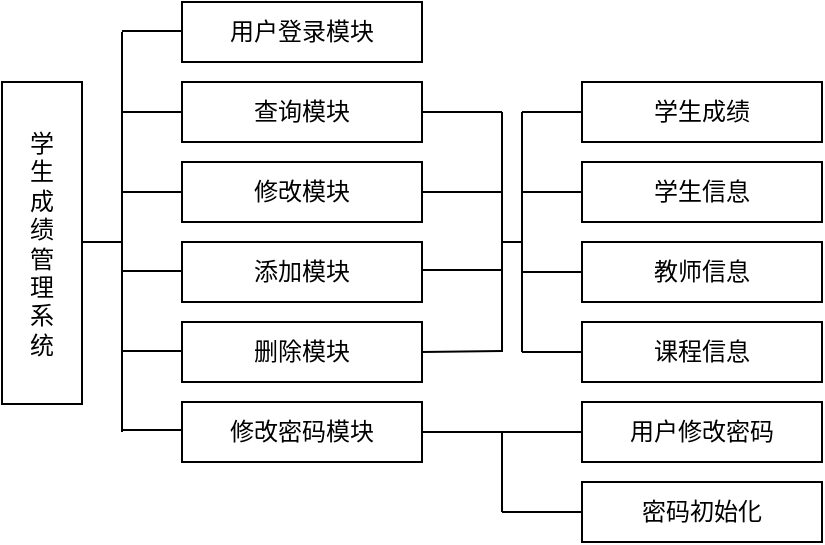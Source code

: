 <mxfile version="10.7.8" type="github"><diagram id="GnE4vLAUKKQEYT-FWXuI" name="Page-1"><mxGraphModel dx="628" dy="308" grid="1" gridSize="10" guides="1" tooltips="1" connect="1" arrows="1" fold="1" page="1" pageScale="1" pageWidth="827" pageHeight="1169" math="0" shadow="0"><root><mxCell id="0"/><mxCell id="1" parent="0"/><mxCell id="i2K5yZv-3CZkgooTSSIa-1" value="查询模块" style="rounded=0;whiteSpace=wrap;html=1;" vertex="1" parent="1"><mxGeometry x="240" y="80" width="120" height="30" as="geometry"/></mxCell><mxCell id="i2K5yZv-3CZkgooTSSIa-2" value="修改模块" style="rounded=0;whiteSpace=wrap;html=1;" vertex="1" parent="1"><mxGeometry x="240" y="120" width="120" height="30" as="geometry"/></mxCell><mxCell id="i2K5yZv-3CZkgooTSSIa-3" value="修改密码模块" style="rounded=0;whiteSpace=wrap;html=1;" vertex="1" parent="1"><mxGeometry x="240" y="240" width="120" height="30" as="geometry"/></mxCell><mxCell id="i2K5yZv-3CZkgooTSSIa-4" value="删除模块" style="rounded=0;whiteSpace=wrap;html=1;" vertex="1" parent="1"><mxGeometry x="240" y="200" width="120" height="30" as="geometry"/></mxCell><mxCell id="i2K5yZv-3CZkgooTSSIa-5" value="添加模块" style="rounded=0;whiteSpace=wrap;html=1;" vertex="1" parent="1"><mxGeometry x="240" y="160" width="120" height="30" as="geometry"/></mxCell><mxCell id="i2K5yZv-3CZkgooTSSIa-6" value="用户登录模块" style="rounded=0;whiteSpace=wrap;html=1;" vertex="1" parent="1"><mxGeometry x="240" y="40" width="120" height="30" as="geometry"/></mxCell><mxCell id="i2K5yZv-3CZkgooTSSIa-7" value="学生成绩" style="rounded=0;whiteSpace=wrap;html=1;" vertex="1" parent="1"><mxGeometry x="440" y="80" width="120" height="30" as="geometry"/></mxCell><mxCell id="i2K5yZv-3CZkgooTSSIa-8" value="教师信息" style="rounded=0;whiteSpace=wrap;html=1;" vertex="1" parent="1"><mxGeometry x="440" y="160" width="120" height="30" as="geometry"/></mxCell><mxCell id="i2K5yZv-3CZkgooTSSIa-9" value="学生信息" style="rounded=0;whiteSpace=wrap;html=1;" vertex="1" parent="1"><mxGeometry x="440" y="120" width="120" height="30" as="geometry"/></mxCell><mxCell id="i2K5yZv-3CZkgooTSSIa-10" value="课程信息" style="rounded=0;whiteSpace=wrap;html=1;" vertex="1" parent="1"><mxGeometry x="440" y="200" width="120" height="30" as="geometry"/></mxCell><mxCell id="i2K5yZv-3CZkgooTSSIa-11" value="密码初始化" style="rounded=0;whiteSpace=wrap;html=1;" vertex="1" parent="1"><mxGeometry x="440" y="280" width="120" height="30" as="geometry"/></mxCell><mxCell id="i2K5yZv-3CZkgooTSSIa-12" value="用户修改密码" style="rounded=0;whiteSpace=wrap;html=1;" vertex="1" parent="1"><mxGeometry x="440" y="240" width="120" height="30" as="geometry"/></mxCell><mxCell id="i2K5yZv-3CZkgooTSSIa-13" value="" style="endArrow=none;html=1;entryX=1;entryY=0.5;entryDx=0;entryDy=0;" edge="1" parent="1" target="i2K5yZv-3CZkgooTSSIa-1"><mxGeometry width="50" height="50" relative="1" as="geometry"><mxPoint x="400" y="95" as="sourcePoint"/><mxPoint x="290" y="330" as="targetPoint"/></mxGeometry></mxCell><mxCell id="i2K5yZv-3CZkgooTSSIa-14" value="" style="endArrow=none;html=1;entryX=1;entryY=0.5;entryDx=0;entryDy=0;" edge="1" parent="1"><mxGeometry width="50" height="50" relative="1" as="geometry"><mxPoint x="400" y="135" as="sourcePoint"/><mxPoint x="360" y="135" as="targetPoint"/></mxGeometry></mxCell><mxCell id="i2K5yZv-3CZkgooTSSIa-15" value="" style="endArrow=none;html=1;entryX=1;entryY=0.5;entryDx=0;entryDy=0;" edge="1" parent="1"><mxGeometry width="50" height="50" relative="1" as="geometry"><mxPoint x="400" y="174" as="sourcePoint"/><mxPoint x="360" y="174" as="targetPoint"/></mxGeometry></mxCell><mxCell id="i2K5yZv-3CZkgooTSSIa-16" value="" style="endArrow=none;html=1;entryX=1;entryY=0.5;entryDx=0;entryDy=0;" edge="1" parent="1" target="i2K5yZv-3CZkgooTSSIa-4"><mxGeometry width="50" height="50" relative="1" as="geometry"><mxPoint x="400" y="214.5" as="sourcePoint"/><mxPoint x="360" y="214.5" as="targetPoint"/></mxGeometry></mxCell><mxCell id="i2K5yZv-3CZkgooTSSIa-17" value="" style="endArrow=none;html=1;exitX=1;exitY=0.5;exitDx=0;exitDy=0;entryX=0;entryY=0.5;entryDx=0;entryDy=0;" edge="1" parent="1" source="i2K5yZv-3CZkgooTSSIa-3" target="i2K5yZv-3CZkgooTSSIa-12"><mxGeometry width="50" height="50" relative="1" as="geometry"><mxPoint x="430" y="150" as="sourcePoint"/><mxPoint x="400" y="255" as="targetPoint"/></mxGeometry></mxCell><mxCell id="i2K5yZv-3CZkgooTSSIa-18" value="" style="endArrow=none;html=1;exitX=0;exitY=0.5;exitDx=0;exitDy=0;" edge="1" parent="1" source="i2K5yZv-3CZkgooTSSIa-11"><mxGeometry width="50" height="50" relative="1" as="geometry"><mxPoint x="440" y="300" as="sourcePoint"/><mxPoint x="400" y="295" as="targetPoint"/></mxGeometry></mxCell><mxCell id="i2K5yZv-3CZkgooTSSIa-19" value="" style="endArrow=none;html=1;" edge="1" parent="1"><mxGeometry width="50" height="50" relative="1" as="geometry"><mxPoint x="400" y="295" as="sourcePoint"/><mxPoint x="400" y="255" as="targetPoint"/></mxGeometry></mxCell><mxCell id="i2K5yZv-3CZkgooTSSIa-20" value="" style="endArrow=none;html=1;" edge="1" parent="1"><mxGeometry width="50" height="50" relative="1" as="geometry"><mxPoint x="400" y="95" as="sourcePoint"/><mxPoint x="400" y="215" as="targetPoint"/></mxGeometry></mxCell><mxCell id="i2K5yZv-3CZkgooTSSIa-21" value="" style="endArrow=none;html=1;" edge="1" parent="1"><mxGeometry width="50" height="50" relative="1" as="geometry"><mxPoint x="410" y="160" as="sourcePoint"/><mxPoint x="400" y="160" as="targetPoint"/></mxGeometry></mxCell><mxCell id="i2K5yZv-3CZkgooTSSIa-23" value="" style="endArrow=none;html=1;" edge="1" parent="1"><mxGeometry width="50" height="50" relative="1" as="geometry"><mxPoint x="410" y="95" as="sourcePoint"/><mxPoint x="410" y="215" as="targetPoint"/></mxGeometry></mxCell><mxCell id="i2K5yZv-3CZkgooTSSIa-24" value="" style="endArrow=none;html=1;entryX=0;entryY=0.5;entryDx=0;entryDy=0;" edge="1" parent="1" target="i2K5yZv-3CZkgooTSSIa-10"><mxGeometry width="50" height="50" relative="1" as="geometry"><mxPoint x="410" y="215" as="sourcePoint"/><mxPoint x="300" y="330" as="targetPoint"/></mxGeometry></mxCell><mxCell id="i2K5yZv-3CZkgooTSSIa-28" value="" style="endArrow=none;html=1;entryX=0;entryY=0.5;entryDx=0;entryDy=0;" edge="1" parent="1"><mxGeometry width="50" height="50" relative="1" as="geometry"><mxPoint x="410" y="95" as="sourcePoint"/><mxPoint x="440" y="94.966" as="targetPoint"/></mxGeometry></mxCell><mxCell id="i2K5yZv-3CZkgooTSSIa-29" value="" style="endArrow=none;html=1;entryX=0;entryY=0.5;entryDx=0;entryDy=0;" edge="1" parent="1"><mxGeometry width="50" height="50" relative="1" as="geometry"><mxPoint x="410" y="135" as="sourcePoint"/><mxPoint x="440" y="134.966" as="targetPoint"/></mxGeometry></mxCell><mxCell id="i2K5yZv-3CZkgooTSSIa-30" value="" style="endArrow=none;html=1;entryX=0;entryY=0.5;entryDx=0;entryDy=0;" edge="1" parent="1"><mxGeometry width="50" height="50" relative="1" as="geometry"><mxPoint x="410" y="175" as="sourcePoint"/><mxPoint x="440" y="174.966" as="targetPoint"/></mxGeometry></mxCell><mxCell id="i2K5yZv-3CZkgooTSSIa-31" value="学&lt;br&gt;生&lt;br&gt;成&lt;br&gt;绩&lt;br&gt;管&lt;br&gt;理&lt;br&gt;系&lt;br&gt;统&lt;br&gt;" style="rounded=0;whiteSpace=wrap;html=1;" vertex="1" parent="1"><mxGeometry x="150" y="80" width="40" height="161" as="geometry"/></mxCell><mxCell id="i2K5yZv-3CZkgooTSSIa-32" value="" style="endArrow=none;html=1;" edge="1" parent="1"><mxGeometry width="50" height="50" relative="1" as="geometry"><mxPoint x="210" y="160" as="sourcePoint"/><mxPoint x="190" y="160" as="targetPoint"/></mxGeometry></mxCell><mxCell id="i2K5yZv-3CZkgooTSSIa-33" value="" style="endArrow=none;html=1;" edge="1" parent="1"><mxGeometry width="50" height="50" relative="1" as="geometry"><mxPoint x="210" y="255" as="sourcePoint"/><mxPoint x="210" y="55" as="targetPoint"/></mxGeometry></mxCell><mxCell id="i2K5yZv-3CZkgooTSSIa-34" value="" style="endArrow=none;html=1;entryX=0;entryY=0.5;entryDx=0;entryDy=0;" edge="1" parent="1"><mxGeometry width="50" height="50" relative="1" as="geometry"><mxPoint x="210" y="54.5" as="sourcePoint"/><mxPoint x="240" y="54.466" as="targetPoint"/></mxGeometry></mxCell><mxCell id="i2K5yZv-3CZkgooTSSIa-35" value="" style="endArrow=none;html=1;entryX=0;entryY=0.5;entryDx=0;entryDy=0;" edge="1" parent="1"><mxGeometry width="50" height="50" relative="1" as="geometry"><mxPoint x="210" y="254" as="sourcePoint"/><mxPoint x="240" y="253.966" as="targetPoint"/></mxGeometry></mxCell><mxCell id="i2K5yZv-3CZkgooTSSIa-36" value="" style="endArrow=none;html=1;entryX=0;entryY=0.5;entryDx=0;entryDy=0;" edge="1" parent="1"><mxGeometry width="50" height="50" relative="1" as="geometry"><mxPoint x="210" y="214.5" as="sourcePoint"/><mxPoint x="240" y="214.466" as="targetPoint"/></mxGeometry></mxCell><mxCell id="i2K5yZv-3CZkgooTSSIa-37" value="" style="endArrow=none;html=1;entryX=0;entryY=0.5;entryDx=0;entryDy=0;" edge="1" parent="1"><mxGeometry width="50" height="50" relative="1" as="geometry"><mxPoint x="210" y="95" as="sourcePoint"/><mxPoint x="240" y="94.966" as="targetPoint"/></mxGeometry></mxCell><mxCell id="i2K5yZv-3CZkgooTSSIa-38" value="" style="endArrow=none;html=1;entryX=0;entryY=0.5;entryDx=0;entryDy=0;" edge="1" parent="1"><mxGeometry width="50" height="50" relative="1" as="geometry"><mxPoint x="210" y="174.5" as="sourcePoint"/><mxPoint x="240" y="174.466" as="targetPoint"/></mxGeometry></mxCell><mxCell id="i2K5yZv-3CZkgooTSSIa-39" value="" style="endArrow=none;html=1;entryX=0;entryY=0.5;entryDx=0;entryDy=0;" edge="1" parent="1"><mxGeometry width="50" height="50" relative="1" as="geometry"><mxPoint x="210" y="135" as="sourcePoint"/><mxPoint x="240" y="134.966" as="targetPoint"/></mxGeometry></mxCell></root></mxGraphModel></diagram></mxfile>